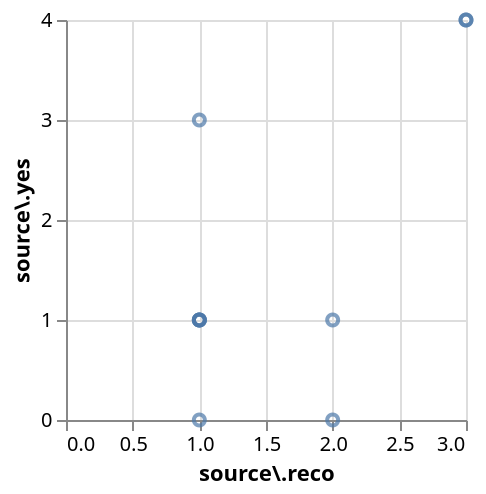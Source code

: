 {
  "$schema": "https://vega.github.io/schema/vega-lite/v3.json",
  "data": {
    "values": {
      "hits": {
        "hits": [
          {"source.reco": 2 ,"source.yes": 1},
          {"source.reco": 3 ,"source.yes": 4},
          {"source.reco": 2 ,"source.yes": 0},
          {"source.reco": 1 ,"source.yes": 3},
          {"source.reco": 3 ,"source.yes": 4},
          {"source.reco": 1 ,"source.yes": 1},
          {"source.reco": 1 ,"source.yes": 1},
          {"source.reco": 1 ,"source.yes": 1},
          {"source.reco": 1 ,"source.yes": 0},
          {"source.reco": 1 ,"source.yes": 1}
        ]
      }
    },
    "format": {"property": "hits.hits"}
  },
  "mark": "point",
  "encoding": {
    "x": {"field": "source\\.reco", "type": "quantitative"},
    "y": {"field": "source\\.yes", "type": "quantitative"}
  }
}
